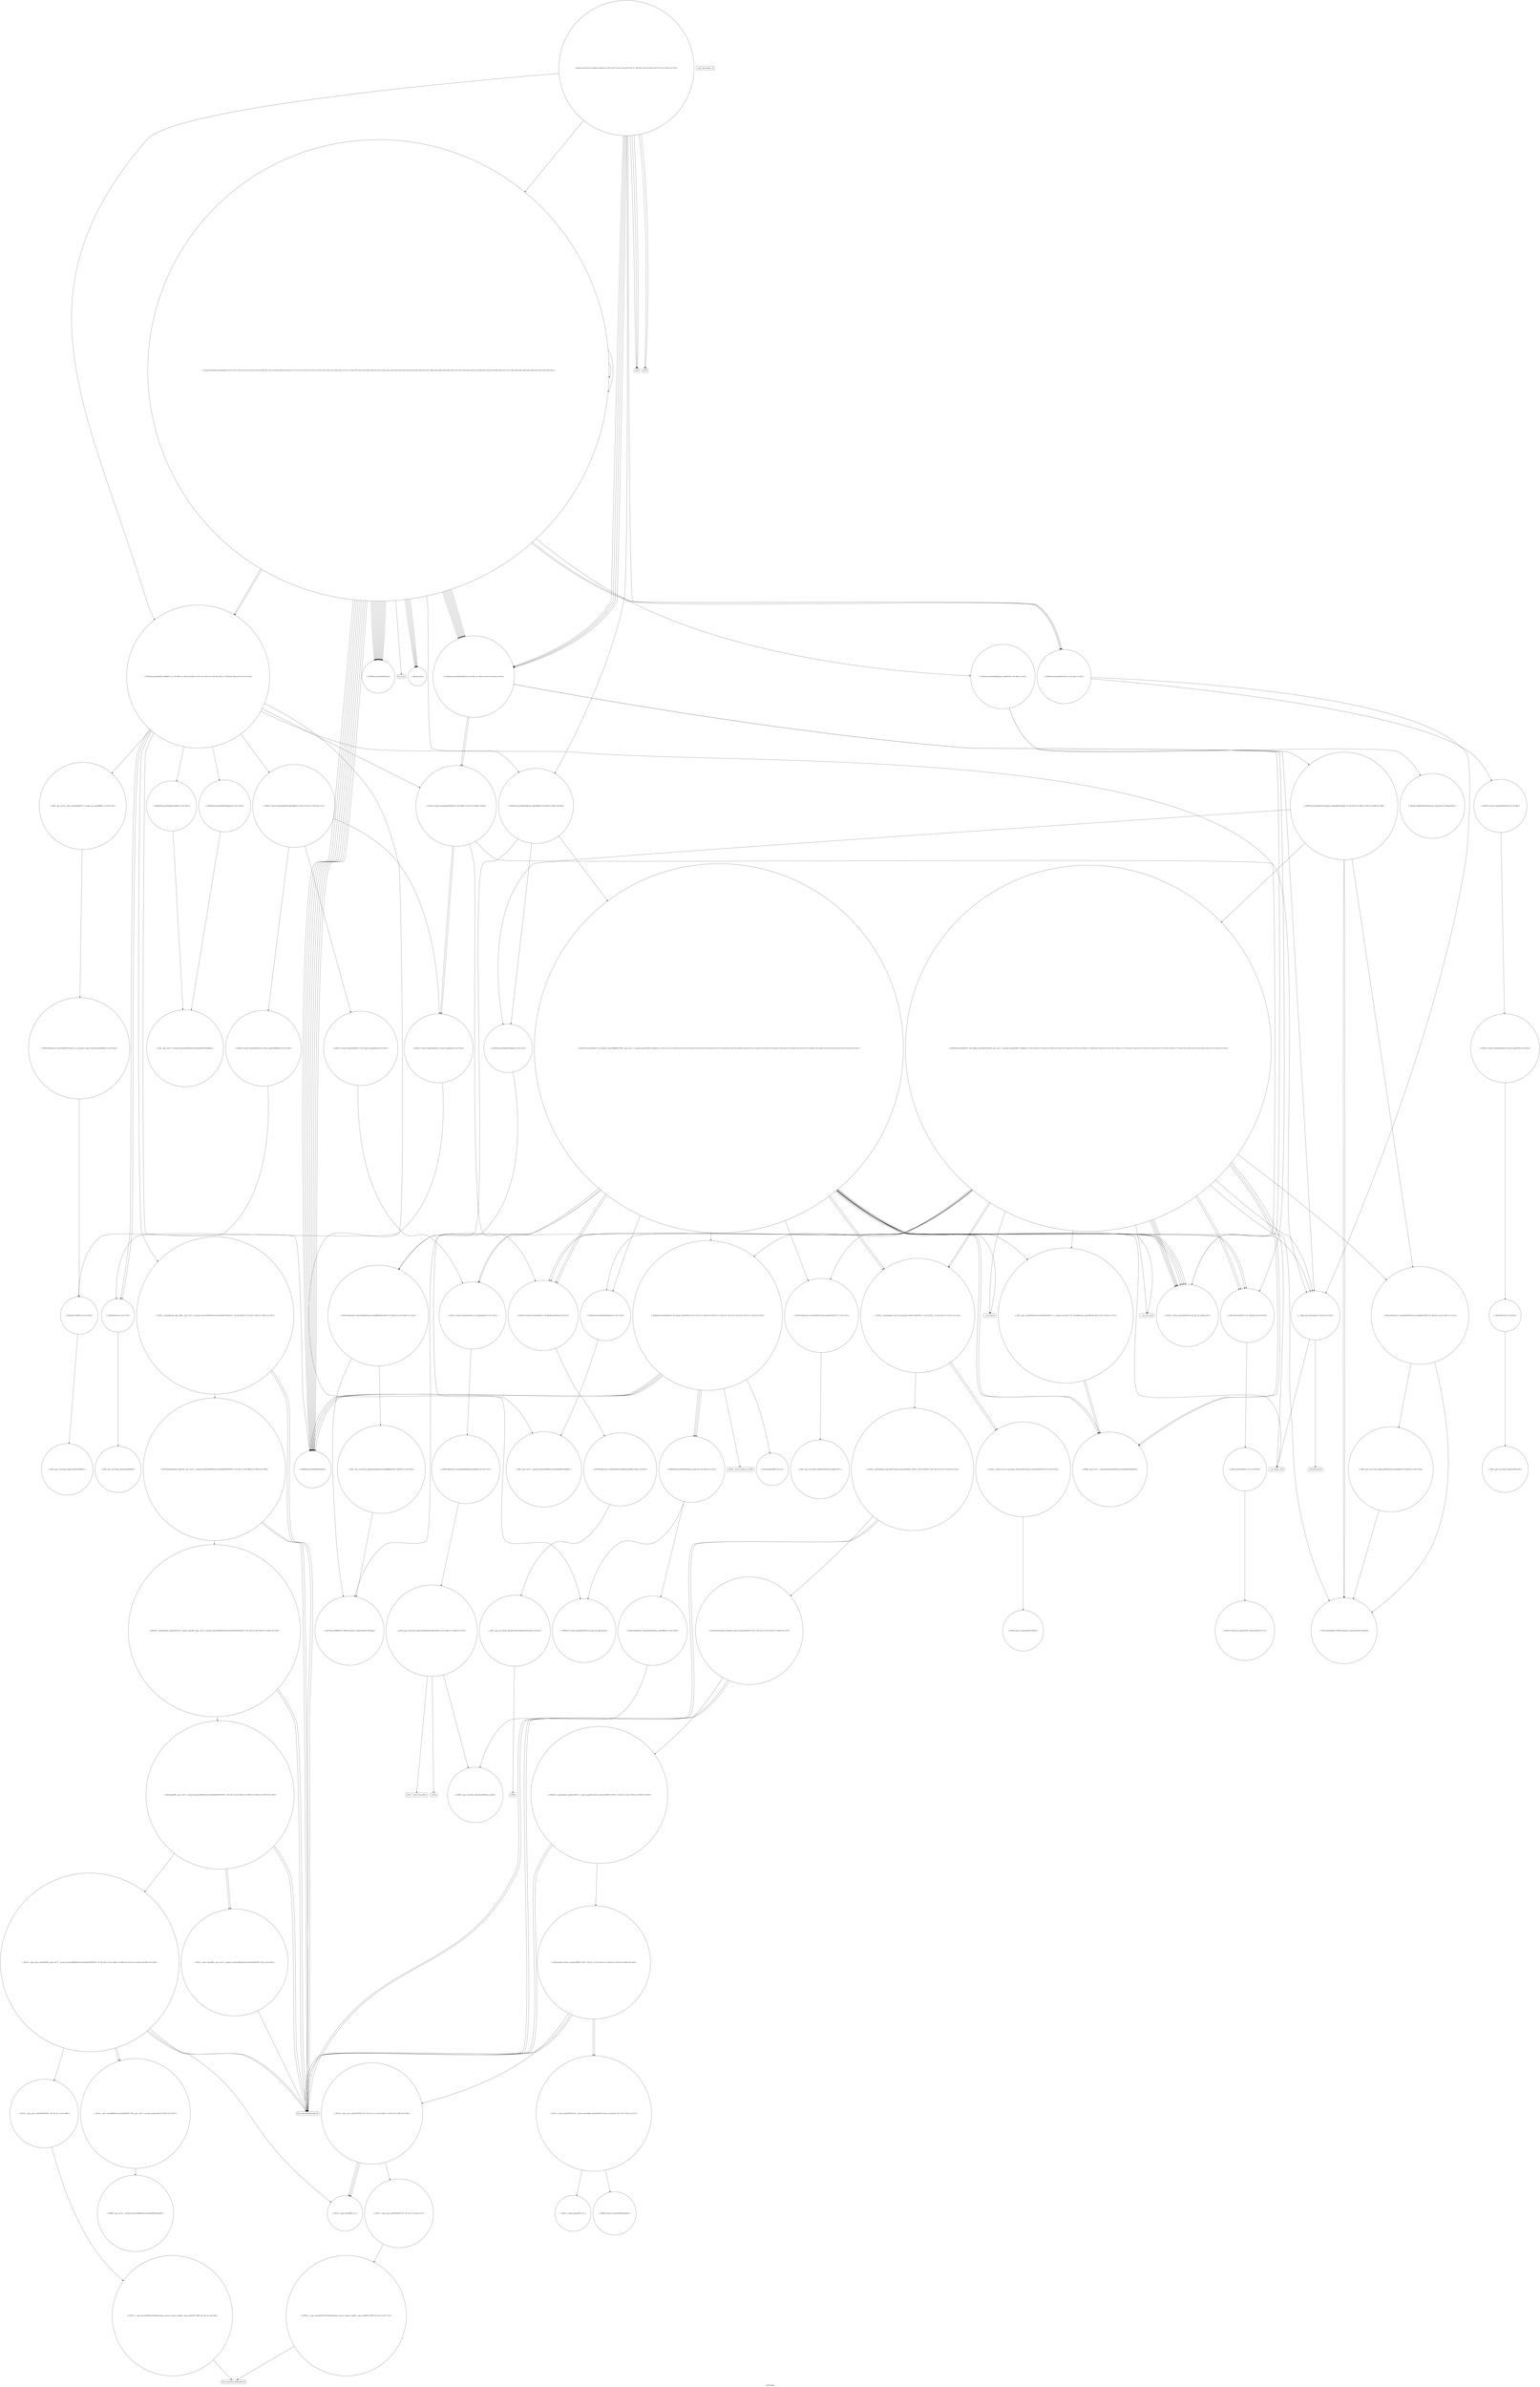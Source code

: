 digraph "Call Graph" {
	label="Call Graph";

	Node0x564071eaea60 [shape=record,shape=circle,label="{_Z8subtractii}"];
	Node0x5640721217c0 [shape=record,shape=circle,label="{_ZSt12__miter_baseIN9__gnu_cxx17__normal_iteratorIPKiSt6vectorIiSaIiEEEEET_S8_|{<s0>205}}"];
	Node0x5640721217c0:s0 -> Node0x5640721209c0[color=black];
	Node0x56407211de20 [shape=record,shape=circle,label="{_ZNSt6vectorIiSaIiEEC2ERKS1_|{<s0>48|<s1>49|<s2>50|<s3>51|<s4>52|<s5>53|<s6>54|<s7>55|<s8>56|<s9>57|<s10>58}}"];
	Node0x56407211de20:s0 -> Node0x56407211dba0[color=black];
	Node0x56407211de20:s1 -> Node0x5640721204c0[color=black];
	Node0x56407211de20:s2 -> Node0x564072121040[color=black];
	Node0x56407211de20:s3 -> Node0x5640721210c0[color=black];
	Node0x56407211de20:s4 -> Node0x564072121140[color=black];
	Node0x56407211de20:s5 -> Node0x564072121240[color=black];
	Node0x56407211de20:s6 -> Node0x5640721212c0[color=black];
	Node0x56407211de20:s7 -> Node0x56407211e5a0[color=black];
	Node0x56407211de20:s8 -> Node0x5640721211c0[color=black];
	Node0x56407211de20:s9 -> Node0x564072121140[color=black];
	Node0x56407211de20:s10 -> Node0x56407211e620[color=black];
	Node0x56407211f320 [shape=record,shape=circle,label="{_ZNSt6vectorIiSaIiEE17_M_realloc_insertIJRKiEEEvN9__gnu_cxx17__normal_iteratorIPiS1_EEDpOT_|{<s0>211|<s1>212|<s2>213|<s3>214|<s4>215|<s5>216|<s6>217|<s7>218|<s8>219|<s9>220|<s10>221|<s11>222|<s12>223|<s13>224|<s14>225|<s15>226|<s16>227|<s17>228|<s18>229|<s19>230|<s20>231|<s21>232|<s22>233}}"];
	Node0x56407211f320:s0 -> Node0x56407211ee20[color=black];
	Node0x56407211f320:s1 -> Node0x56407211ef20[color=black];
	Node0x56407211f320:s2 -> Node0x56407211eea0[color=black];
	Node0x56407211f320:s3 -> Node0x56407211efa0[color=black];
	Node0x56407211f320:s4 -> Node0x56407211f420[color=black];
	Node0x56407211f320:s5 -> Node0x56407211f2a0[color=black];
	Node0x56407211f320:s6 -> Node0x56407211f0a0[color=black];
	Node0x56407211f320:s7 -> Node0x56407211e5a0[color=black];
	Node0x56407211f320:s8 -> Node0x56407211f020[color=black];
	Node0x56407211f320:s9 -> Node0x56407211f0a0[color=black];
	Node0x56407211f320:s10 -> Node0x56407211e5a0[color=black];
	Node0x56407211f320:s11 -> Node0x56407211f020[color=black];
	Node0x56407211f320:s12 -> Node0x56407211e2a0[color=black];
	Node0x56407211f320:s13 -> Node0x56407211f120[color=black];
	Node0x56407211f320:s14 -> Node0x56407211f220[color=black];
	Node0x56407211f320:s15 -> Node0x56407211e5a0[color=black];
	Node0x56407211f320:s16 -> Node0x56407211e520[color=black];
	Node0x56407211f320:s17 -> Node0x56407211e7a0[color=black];
	Node0x56407211f320:s18 -> Node0x56407211f1a0[color=black];
	Node0x56407211f320:s19 -> Node0x56407211e5a0[color=black];
	Node0x56407211f320:s20 -> Node0x56407211e520[color=black];
	Node0x56407211f320:s21 -> Node0x56407211e7a0[color=black];
	Node0x56407211f320:s22 -> Node0x56407211e220[color=black];
	Node0x56407211e1a0 [shape=record,shape=circle,label="{_ZNSt12_Vector_baseIiSaIiEEC2Ev|{<s0>80}}"];
	Node0x56407211e1a0:s0 -> Node0x56407211e3a0[color=black];
	Node0x56407211e520 [shape=record,shape=circle,label="{_ZSt8_DestroyIPiiEvT_S1_RSaIT0_E|{<s0>85}}"];
	Node0x56407211e520:s0 -> Node0x56407211e6a0[color=black];
	Node0x56407211e8a0 [shape=record,shape=circle,label="{_ZNSt16allocator_traitsISaIiEE10deallocateERS0_Pim|{<s0>93}}"];
	Node0x56407211e8a0:s0 -> Node0x56407211e920[color=black];
	Node0x56407211ec20 [shape=record,shape=circle,label="{_ZSt7forwardIiEOT_RNSt16remove_referenceIS0_E4typeE}"];
	Node0x56407211efa0 [shape=record,shape=circle,label="{_ZNSt12_Vector_baseIiSaIiEE11_M_allocateEm|{<s0>139}}"];
	Node0x56407211efa0:s0 -> Node0x564072120640[color=black];
	Node0x564072120340 [shape=record,shape=Mrecord,label="{_ZSt20__throw_length_errorPKc}"];
	Node0x5640721206c0 [shape=record,shape=circle,label="{_ZN9__gnu_cxx13new_allocatorIiE8allocateEmPKv|{<s0>148|<s1>149|<s2>150}}"];
	Node0x5640721206c0:s0 -> Node0x564072120540[color=black];
	Node0x5640721206c0:s1 -> Node0x564072120740[color=black];
	Node0x5640721206c0:s2 -> Node0x5640721207c0[color=black];
	Node0x564072120a40 [shape=record,shape=circle,label="{_ZNSt20__uninitialized_copyILb1EE13__uninit_copyISt13move_iteratorIPiES3_EET0_T_S6_S5_|{<s0>158|<s1>159|<s2>160}}"];
	Node0x564072120a40:s0 -> Node0x5640721209c0[color=black];
	Node0x564072120a40:s1 -> Node0x5640721209c0[color=black];
	Node0x564072120a40:s2 -> Node0x564072120ac0[color=black];
	Node0x564072120dc0 [shape=record,shape=Mrecord,label="{llvm.memmove.p0i8.p0i8.i64}"];
	Node0x564072121140 [shape=record,shape=circle,label="{_ZNSaIiED2Ev|{<s0>178}}"];
	Node0x564072121140:s0 -> Node0x56407211ea20[color=black];
	Node0x5640721214c0 [shape=record,shape=circle,label="{_ZNSt12_Vector_baseIiSaIiEE12_Vector_implC2ERKS0_|{<s0>186}}"];
	Node0x5640721214c0:s0 -> Node0x5640721213c0[color=black];
	Node0x564071eaeae0 [shape=record,shape=circle,label="{_Z7processSt6vectorIiSaIiEE|{<s0>1|<s1>2|<s2>3|<s3>4|<s4>5|<s5>6|<s6>7|<s7>8|<s8>9|<s9>10|<s10>11|<s11>12|<s12>13|<s13>14|<s14>15|<s15>16|<s16>17|<s17>18|<s18>19|<s19>20|<s20>21|<s21>22|<s22>23|<s23>24|<s24>25|<s25>26|<s26>27|<s27>28|<s28>29|<s29>30|<s30>31|<s31>32|<s32>33|<s33>34|<s34>35|<s35>36|<s36>37|<s37>38|<s38>39|<s39>40|<s40>41|<s41>42|<s42>43}}"];
	Node0x564071eaeae0:s0 -> Node0x56407211dba0[color=black];
	Node0x564071eaeae0:s1 -> Node0x56407211dc20[color=black];
	Node0x564071eaeae0:s2 -> Node0x56407211dc20[color=black];
	Node0x564071eaeae0:s3 -> Node0x564071eaea60[color=black];
	Node0x564071eaeae0:s4 -> Node0x56407211dba0[color=black];
	Node0x564071eaeae0:s5 -> Node0x56407211dc20[color=black];
	Node0x564071eaeae0:s6 -> Node0x56407211dc20[color=black];
	Node0x564071eaeae0:s7 -> Node0x564071eaea60[color=black];
	Node0x564071eaeae0:s8 -> Node0x56407211dba0[color=black];
	Node0x564071eaeae0:s9 -> Node0x56407211dba0[color=black];
	Node0x564071eaeae0:s10 -> Node0x56407211dc20[color=black];
	Node0x564071eaeae0:s11 -> Node0x56407211dca0[color=black];
	Node0x564071eaeae0:s12 -> Node0x56407211dba0[color=black];
	Node0x564071eaeae0:s13 -> Node0x56407211dc20[color=black];
	Node0x564071eaeae0:s14 -> Node0x564071eaea60[color=black];
	Node0x564071eaeae0:s15 -> Node0x56407211dd20[color=black];
	Node0x564071eaeae0:s16 -> Node0x56407211de20[color=black];
	Node0x564071eaeae0:s17 -> Node0x564071eaeae0[color=black];
	Node0x564071eaeae0:s18 -> Node0x56407211dea0[color=black];
	Node0x564071eaeae0:s19 -> Node0x56407211dea0[color=black];
	Node0x564071eaeae0:s20 -> Node0x56407211dea0[color=black];
	Node0x564071eaeae0:s21 -> Node0x56407211dea0[color=black];
	Node0x564071eaeae0:s22 -> Node0x56407211dc20[color=black];
	Node0x564071eaeae0:s23 -> Node0x56407211dc20[color=black];
	Node0x564071eaeae0:s24 -> Node0x564071eaea60[color=black];
	Node0x564071eaeae0:s25 -> Node0x56407211dba0[color=black];
	Node0x564071eaeae0:s26 -> Node0x56407211dc20[color=black];
	Node0x564071eaeae0:s27 -> Node0x56407211dc20[color=black];
	Node0x564071eaeae0:s28 -> Node0x564071eaea60[color=black];
	Node0x564071eaeae0:s29 -> Node0x56407211dba0[color=black];
	Node0x564071eaeae0:s30 -> Node0x56407211dba0[color=black];
	Node0x564071eaeae0:s31 -> Node0x56407211dc20[color=black];
	Node0x564071eaeae0:s32 -> Node0x56407211dca0[color=black];
	Node0x564071eaeae0:s33 -> Node0x56407211dba0[color=black];
	Node0x564071eaeae0:s34 -> Node0x56407211dc20[color=black];
	Node0x564071eaeae0:s35 -> Node0x56407211df20[color=black];
	Node0x564071eaeae0:s36 -> Node0x56407211de20[color=black];
	Node0x564071eaeae0:s37 -> Node0x564071eaeae0[color=black];
	Node0x564071eaeae0:s38 -> Node0x56407211dea0[color=black];
	Node0x564071eaeae0:s39 -> Node0x56407211dea0[color=black];
	Node0x564071eaeae0:s40 -> Node0x56407211dea0[color=black];
	Node0x564071eaeae0:s41 -> Node0x56407211dea0[color=black];
	Node0x564071eaeae0:s42 -> Node0x56407211dfa0[color=black];
	Node0x564072121840 [shape=record,shape=circle,label="{_ZSt13__copy_move_aILb0EPKiPiET1_T0_S4_S3_|{<s0>206}}"];
	Node0x564072121840:s0 -> Node0x564072121940[color=black];
	Node0x56407211dea0 [shape=record,shape=circle,label="{_ZNSt6vectorIiSaIiEED2Ev|{<s0>59|<s1>60|<s2>61|<s3>62|<s4>63}}"];
	Node0x56407211dea0:s0 -> Node0x56407211e5a0[color=black];
	Node0x56407211dea0:s1 -> Node0x56407211e520[color=black];
	Node0x56407211dea0:s2 -> Node0x56407211e620[color=black];
	Node0x56407211dea0:s3 -> Node0x56407211e620[color=black];
	Node0x56407211dea0:s4 -> Node0x56407211e220[color=black];
	Node0x56407211f3a0 [shape=record,shape=circle,label="{_ZN9__gnu_cxx13new_allocatorIiE9constructIiJRKiEEEvPT_DpOT0_|{<s0>234}}"];
	Node0x56407211f3a0:s0 -> Node0x56407211f420[color=black];
	Node0x56407211e220 [shape=record,shape=circle,label="{__clang_call_terminate|{<s0>81|<s1>82}}"];
	Node0x56407211e220:s0 -> Node0x56407211e2a0[color=black];
	Node0x56407211e220:s1 -> Node0x56407211e320[color=black];
	Node0x56407211e5a0 [shape=record,shape=circle,label="{_ZNSt12_Vector_baseIiSaIiEE19_M_get_Tp_allocatorEv}"];
	Node0x56407211e920 [shape=record,shape=circle,label="{_ZN9__gnu_cxx13new_allocatorIiE10deallocateEPim|{<s0>94}}"];
	Node0x56407211e920:s0 -> Node0x56407211e9a0[color=black];
	Node0x56407211eca0 [shape=record,shape=circle,label="{_ZNSt6vectorIiSaIiEE17_M_realloc_insertIJiEEEvN9__gnu_cxx17__normal_iteratorIPiS1_EEDpOT_|{<s0>102|<s1>103|<s2>104|<s3>105|<s4>106|<s5>107|<s6>108|<s7>109|<s8>110|<s9>111|<s10>112|<s11>113|<s12>114|<s13>115|<s14>116|<s15>117|<s16>118|<s17>119|<s18>120|<s19>121|<s20>122|<s21>123|<s22>124}}"];
	Node0x56407211eca0:s0 -> Node0x56407211ee20[color=black];
	Node0x56407211eca0:s1 -> Node0x56407211ef20[color=black];
	Node0x56407211eca0:s2 -> Node0x56407211eea0[color=black];
	Node0x56407211eca0:s3 -> Node0x56407211efa0[color=black];
	Node0x56407211eca0:s4 -> Node0x56407211ec20[color=black];
	Node0x56407211eca0:s5 -> Node0x56407211eba0[color=black];
	Node0x56407211eca0:s6 -> Node0x56407211f0a0[color=black];
	Node0x56407211eca0:s7 -> Node0x56407211e5a0[color=black];
	Node0x56407211eca0:s8 -> Node0x56407211f020[color=black];
	Node0x56407211eca0:s9 -> Node0x56407211f0a0[color=black];
	Node0x56407211eca0:s10 -> Node0x56407211e5a0[color=black];
	Node0x56407211eca0:s11 -> Node0x56407211f020[color=black];
	Node0x56407211eca0:s12 -> Node0x56407211e2a0[color=black];
	Node0x56407211eca0:s13 -> Node0x56407211f120[color=black];
	Node0x56407211eca0:s14 -> Node0x56407211f220[color=black];
	Node0x56407211eca0:s15 -> Node0x56407211e5a0[color=black];
	Node0x56407211eca0:s16 -> Node0x56407211e520[color=black];
	Node0x56407211eca0:s17 -> Node0x56407211e7a0[color=black];
	Node0x56407211eca0:s18 -> Node0x56407211f1a0[color=black];
	Node0x56407211eca0:s19 -> Node0x56407211e5a0[color=black];
	Node0x56407211eca0:s20 -> Node0x56407211e520[color=black];
	Node0x56407211eca0:s21 -> Node0x56407211e7a0[color=black];
	Node0x56407211eca0:s22 -> Node0x56407211e220[color=black];
	Node0x56407211f020 [shape=record,shape=circle,label="{_ZSt34__uninitialized_move_if_noexcept_aIPiS0_SaIiEET0_T_S3_S2_RT1_|{<s0>140|<s1>141|<s2>142}}"];
	Node0x56407211f020:s0 -> Node0x5640721208c0[color=black];
	Node0x56407211f020:s1 -> Node0x5640721208c0[color=black];
	Node0x56407211f020:s2 -> Node0x564072120840[color=black];
	Node0x5640721203c0 [shape=record,shape=circle,label="{_ZSt3maxImERKT_S2_S2_}"];
	Node0x564072120740 [shape=record,shape=Mrecord,label="{_ZSt17__throw_bad_allocv}"];
	Node0x564072120ac0 [shape=record,shape=circle,label="{_ZSt4copyISt13move_iteratorIPiES1_ET0_T_S4_S3_|{<s0>161|<s1>162|<s2>163|<s3>164|<s4>165}}"];
	Node0x564072120ac0:s0 -> Node0x5640721209c0[color=black];
	Node0x564072120ac0:s1 -> Node0x564072120bc0[color=black];
	Node0x564072120ac0:s2 -> Node0x5640721209c0[color=black];
	Node0x564072120ac0:s3 -> Node0x564072120bc0[color=black];
	Node0x564072120ac0:s4 -> Node0x564072120b40[color=black];
	Node0x564072120e40 [shape=record,shape=circle,label="{_ZSt12__miter_baseIPiET_S1_}"];
	Node0x5640721211c0 [shape=record,shape=circle,label="{_ZSt22__uninitialized_copy_aIN9__gnu_cxx17__normal_iteratorIPKiSt6vectorIiSaIiEEEEPiiET0_T_SA_S9_RSaIT1_E|{<s0>179|<s1>180|<s2>181}}"];
	Node0x5640721211c0:s0 -> Node0x5640721209c0[color=black];
	Node0x5640721211c0:s1 -> Node0x5640721209c0[color=black];
	Node0x5640721211c0:s2 -> Node0x5640721215c0[color=black];
	Node0x564072121540 [shape=record,shape=circle,label="{_ZNSt12_Vector_baseIiSaIiEE17_M_create_storageEm|{<s0>187}}"];
	Node0x564072121540:s0 -> Node0x56407211efa0[color=black];
	Node0x56407211dba0 [shape=record,shape=circle,label="{_ZNKSt6vectorIiSaIiEE4sizeEv}"];
	Node0x5640721218c0 [shape=record,shape=circle,label="{_ZSt12__niter_baseIPKiSt6vectorIiSaIiEEET_N9__gnu_cxx17__normal_iteratorIS5_T0_EE|{<s0>207}}"];
	Node0x5640721218c0:s0 -> Node0x5640721219c0[color=black];
	Node0x56407211df20 [shape=record,shape=circle,label="{_ZNSt6vectorIiSaIiEE9push_backERKi|{<s0>64|<s1>65|<s2>66}}"];
	Node0x56407211df20:s0 -> Node0x56407211f2a0[color=black];
	Node0x56407211df20:s1 -> Node0x56407211ed20[color=black];
	Node0x56407211df20:s2 -> Node0x56407211f320[color=black];
	Node0x56407211f420 [shape=record,shape=circle,label="{_ZSt7forwardIRKiEOT_RNSt16remove_referenceIS2_E4typeE}"];
	Node0x56407211e2a0 [shape=record,shape=Mrecord,label="{__cxa_begin_catch}"];
	Node0x56407211e620 [shape=record,shape=circle,label="{_ZNSt12_Vector_baseIiSaIiEED2Ev|{<s0>86|<s1>87|<s2>88|<s3>89}}"];
	Node0x56407211e620:s0 -> Node0x56407211e7a0[color=black];
	Node0x56407211e620:s1 -> Node0x56407211e820[color=black];
	Node0x56407211e620:s2 -> Node0x56407211e820[color=black];
	Node0x56407211e620:s3 -> Node0x56407211e220[color=black];
	Node0x56407211e9a0 [shape=record,shape=Mrecord,label="{_ZdlPv}"];
	Node0x56407211ed20 [shape=record,shape=circle,label="{_ZNSt6vectorIiSaIiEE3endEv|{<s0>125}}"];
	Node0x56407211ed20:s0 -> Node0x5640721205c0[color=black];
	Node0x56407211f0a0 [shape=record,shape=circle,label="{_ZNK9__gnu_cxx17__normal_iteratorIPiSt6vectorIiSaIiEEE4baseEv}"];
	Node0x564072120440 [shape=record,shape=circle,label="{_ZNSt16allocator_traitsISaIiEE8max_sizeERKS0_|{<s0>146}}"];
	Node0x564072120440:s0 -> Node0x564072120540[color=black];
	Node0x5640721207c0 [shape=record,shape=Mrecord,label="{_Znwm}"];
	Node0x564072120b40 [shape=record,shape=circle,label="{_ZSt14__copy_move_a2ILb1EPiS0_ET1_T0_S2_S1_|{<s0>166|<s1>167|<s2>168|<s3>169}}"];
	Node0x564072120b40:s0 -> Node0x564072120cc0[color=black];
	Node0x564072120b40:s1 -> Node0x564072120cc0[color=black];
	Node0x564072120b40:s2 -> Node0x564072120cc0[color=black];
	Node0x564072120b40:s3 -> Node0x564072120c40[color=black];
	Node0x564072120ec0 [shape=record,shape=circle,label="{_ZNKSt13move_iteratorIPiE4baseEv}"];
	Node0x564072121240 [shape=record,shape=circle,label="{_ZNKSt6vectorIiSaIiEE5beginEv|{<s0>182}}"];
	Node0x564072121240:s0 -> Node0x564072121a40[color=black];
	Node0x5640721215c0 [shape=record,shape=circle,label="{_ZSt18uninitialized_copyIN9__gnu_cxx17__normal_iteratorIPKiSt6vectorIiSaIiEEEEPiET0_T_SA_S9_|{<s0>188|<s1>189|<s2>190}}"];
	Node0x5640721215c0:s0 -> Node0x5640721209c0[color=black];
	Node0x5640721215c0:s1 -> Node0x5640721209c0[color=black];
	Node0x5640721215c0:s2 -> Node0x564072121640[color=black];
	Node0x56407211dc20 [shape=record,shape=circle,label="{_ZNSt6vectorIiSaIiEEixEm}"];
	Node0x564072121940 [shape=record,shape=circle,label="{_ZNSt11__copy_moveILb0ELb1ESt26random_access_iterator_tagE8__copy_mIiEEPT_PKS3_S6_S4_|{<s0>208}}"];
	Node0x564072121940:s0 -> Node0x564072120dc0[color=black];
	Node0x56407211dfa0 [shape=record,shape=Mrecord,label="{llvm.trap}"];
	Node0x56407211e320 [shape=record,shape=Mrecord,label="{_ZSt9terminatev}"];
	Node0x56407211e6a0 [shape=record,shape=circle,label="{_ZSt8_DestroyIPiEvT_S1_|{<s0>90}}"];
	Node0x56407211e6a0:s0 -> Node0x56407211e720[color=black];
	Node0x56407211ea20 [shape=record,shape=circle,label="{_ZN9__gnu_cxx13new_allocatorIiED2Ev}"];
	Node0x56407211eda0 [shape=record,shape=circle,label="{_ZN9__gnu_cxx13new_allocatorIiE9constructIiJiEEEvPT_DpOT0_|{<s0>126}}"];
	Node0x56407211eda0:s0 -> Node0x56407211ec20[color=black];
	Node0x56407211f120 [shape=record,shape=circle,label="{_ZNSt16allocator_traitsISaIiEE7destroyIiEEvRS0_PT_|{<s0>143}}"];
	Node0x56407211f120:s0 -> Node0x564072120fc0[color=black];
	Node0x5640721204c0 [shape=record,shape=circle,label="{_ZNKSt12_Vector_baseIiSaIiEE19_M_get_Tp_allocatorEv}"];
	Node0x564072120840 [shape=record,shape=circle,label="{_ZSt22__uninitialized_copy_aISt13move_iteratorIPiES1_iET0_T_S4_S3_RSaIT1_E|{<s0>151|<s1>152|<s2>153}}"];
	Node0x564072120840:s0 -> Node0x5640721209c0[color=black];
	Node0x564072120840:s1 -> Node0x5640721209c0[color=black];
	Node0x564072120840:s2 -> Node0x564072120940[color=black];
	Node0x564072120bc0 [shape=record,shape=circle,label="{_ZSt12__miter_baseIPiEDTcl12__miter_basecldtfp_4baseEEESt13move_iteratorIT_E|{<s0>170|<s1>171}}"];
	Node0x564072120bc0:s0 -> Node0x564072120ec0[color=black];
	Node0x564072120bc0:s1 -> Node0x564072120e40[color=black];
	Node0x564072120f40 [shape=record,shape=circle,label="{_ZNSt13move_iteratorIPiEC2ES0_}"];
	Node0x5640721212c0 [shape=record,shape=circle,label="{_ZNKSt6vectorIiSaIiEE3endEv|{<s0>183}}"];
	Node0x5640721212c0:s0 -> Node0x564072121a40[color=black];
	Node0x564072121640 [shape=record,shape=circle,label="{_ZNSt20__uninitialized_copyILb1EE13__uninit_copyIN9__gnu_cxx17__normal_iteratorIPKiSt6vectorIiSaIiEEEEPiEET0_T_SC_SB_|{<s0>191|<s1>192|<s2>193}}"];
	Node0x564072121640:s0 -> Node0x5640721209c0[color=black];
	Node0x564072121640:s1 -> Node0x5640721209c0[color=black];
	Node0x564072121640:s2 -> Node0x5640721216c0[color=black];
	Node0x56407211dca0 [shape=record,shape=circle,label="{_ZNSt6vectorIiSaIiEEC2Ev|{<s0>44|<s1>45}}"];
	Node0x56407211dca0:s0 -> Node0x56407211e1a0[color=black];
	Node0x56407211dca0:s1 -> Node0x56407211e220[color=black];
	Node0x5640721219c0 [shape=record,shape=circle,label="{_ZNK9__gnu_cxx17__normal_iteratorIPKiSt6vectorIiSaIiEEE4baseEv}"];
	Node0x56407211e020 [shape=record,shape=circle,label="{main|{<s0>67|<s1>68|<s2>69|<s3>70|<s4>71|<s5>72|<s6>73|<s7>74|<s8>75|<s9>76|<s10>77|<s11>78|<s12>79}}"];
	Node0x56407211e020:s0 -> Node0x56407211e0a0[color=black];
	Node0x56407211e020:s1 -> Node0x56407211e0a0[color=black];
	Node0x56407211e020:s2 -> Node0x56407211dca0[color=black];
	Node0x56407211e020:s3 -> Node0x56407211e0a0[color=black];
	Node0x56407211e020:s4 -> Node0x56407211df20[color=black];
	Node0x56407211e020:s5 -> Node0x56407211de20[color=black];
	Node0x56407211e020:s6 -> Node0x564071eaeae0[color=black];
	Node0x56407211e020:s7 -> Node0x56407211dea0[color=black];
	Node0x56407211e020:s8 -> Node0x56407211e120[color=black];
	Node0x56407211e020:s9 -> Node0x56407211dea0[color=black];
	Node0x56407211e020:s10 -> Node0x56407211e120[color=black];
	Node0x56407211e020:s11 -> Node0x56407211dea0[color=black];
	Node0x56407211e020:s12 -> Node0x56407211dea0[color=black];
	Node0x56407211e3a0 [shape=record,shape=circle,label="{_ZNSt12_Vector_baseIiSaIiEE12_Vector_implC2Ev|{<s0>83}}"];
	Node0x56407211e3a0:s0 -> Node0x56407211e420[color=black];
	Node0x56407211e720 [shape=record,shape=circle,label="{_ZNSt12_Destroy_auxILb1EE9__destroyIPiEEvT_S3_}"];
	Node0x56407211eaa0 [shape=record,shape=circle,label="{_ZNSt6vectorIiSaIiEE12emplace_backIJiEEEvDpOT_|{<s0>95|<s1>96|<s2>97|<s3>98|<s4>99}}"];
	Node0x56407211eaa0:s0 -> Node0x56407211ec20[color=black];
	Node0x56407211eaa0:s1 -> Node0x56407211eba0[color=black];
	Node0x56407211eaa0:s2 -> Node0x56407211ed20[color=black];
	Node0x56407211eaa0:s3 -> Node0x56407211ec20[color=black];
	Node0x56407211eaa0:s4 -> Node0x56407211eca0[color=black];
	Node0x56407211ee20 [shape=record,shape=circle,label="{_ZNKSt6vectorIiSaIiEE12_M_check_lenEmPKc|{<s0>127|<s1>128|<s2>129|<s3>130|<s4>131|<s5>132|<s6>133|<s7>134|<s8>135}}"];
	Node0x56407211ee20:s0 -> Node0x5640721202c0[color=black];
	Node0x56407211ee20:s1 -> Node0x56407211dba0[color=black];
	Node0x56407211ee20:s2 -> Node0x564072120340[color=black];
	Node0x56407211ee20:s3 -> Node0x56407211dba0[color=black];
	Node0x56407211ee20:s4 -> Node0x56407211dba0[color=black];
	Node0x56407211ee20:s5 -> Node0x5640721203c0[color=black];
	Node0x56407211ee20:s6 -> Node0x56407211dba0[color=black];
	Node0x56407211ee20:s7 -> Node0x5640721202c0[color=black];
	Node0x56407211ee20:s8 -> Node0x5640721202c0[color=black];
	Node0x56407211f1a0 [shape=record,shape=Mrecord,label="{__cxa_rethrow}"];
	Node0x564072120540 [shape=record,shape=circle,label="{_ZNK9__gnu_cxx13new_allocatorIiE8max_sizeEv}"];
	Node0x5640721208c0 [shape=record,shape=circle,label="{_ZSt32__make_move_if_noexcept_iteratorIiSt13move_iteratorIPiEET0_PT_|{<s0>154}}"];
	Node0x5640721208c0:s0 -> Node0x564072120f40[color=black];
	Node0x564072120c40 [shape=record,shape=circle,label="{_ZSt13__copy_move_aILb1EPiS0_ET1_T0_S2_S1_|{<s0>172}}"];
	Node0x564072120c40:s0 -> Node0x564072120d40[color=black];
	Node0x564072120fc0 [shape=record,shape=circle,label="{_ZN9__gnu_cxx13new_allocatorIiE7destroyIiEEvPT_}"];
	Node0x564072121340 [shape=record,shape=circle,label="{_ZNSt16allocator_traitsISaIiEE37select_on_container_copy_constructionERKS0_|{<s0>184}}"];
	Node0x564072121340:s0 -> Node0x5640721213c0[color=black];
	Node0x5640721216c0 [shape=record,shape=circle,label="{_ZSt4copyIN9__gnu_cxx17__normal_iteratorIPKiSt6vectorIiSaIiEEEEPiET0_T_SA_S9_|{<s0>194|<s1>195|<s2>196|<s3>197|<s4>198}}"];
	Node0x5640721216c0:s0 -> Node0x5640721209c0[color=black];
	Node0x5640721216c0:s1 -> Node0x5640721217c0[color=black];
	Node0x5640721216c0:s2 -> Node0x5640721209c0[color=black];
	Node0x5640721216c0:s3 -> Node0x5640721217c0[color=black];
	Node0x5640721216c0:s4 -> Node0x564072121740[color=black];
	Node0x56407211dd20 [shape=record,shape=circle,label="{_ZNSt6vectorIiSaIiEE9push_backEOi|{<s0>46|<s1>47}}"];
	Node0x56407211dd20:s0 -> Node0x56407211eb20[color=black];
	Node0x56407211dd20:s1 -> Node0x56407211eaa0[color=black];
	Node0x564072121a40 [shape=record,shape=circle,label="{_ZN9__gnu_cxx17__normal_iteratorIPKiSt6vectorIiSaIiEEEC2ERKS2_}"];
	Node0x56407211e0a0 [shape=record,shape=Mrecord,label="{scanf}"];
	Node0x56407211e420 [shape=record,shape=circle,label="{_ZNSaIiEC2Ev|{<s0>84}}"];
	Node0x56407211e420:s0 -> Node0x56407211e4a0[color=black];
	Node0x56407211e7a0 [shape=record,shape=circle,label="{_ZNSt12_Vector_baseIiSaIiEE13_M_deallocateEPim|{<s0>91}}"];
	Node0x56407211e7a0:s0 -> Node0x56407211e8a0[color=black];
	Node0x56407211eb20 [shape=record,shape=circle,label="{_ZSt4moveIRiEONSt16remove_referenceIT_E4typeEOS2_}"];
	Node0x56407211eea0 [shape=record,shape=circle,label="{_ZN9__gnu_cxxmiIPiSt6vectorIiSaIiEEEENS_17__normal_iteratorIT_T0_E15difference_typeERKS8_SB_|{<s0>136|<s1>137}}"];
	Node0x56407211eea0:s0 -> Node0x56407211f0a0[color=black];
	Node0x56407211eea0:s1 -> Node0x56407211f0a0[color=black];
	Node0x56407211f220 [shape=record,shape=Mrecord,label="{__cxa_end_catch}"];
	Node0x5640721205c0 [shape=record,shape=circle,label="{_ZN9__gnu_cxx17__normal_iteratorIPiSt6vectorIiSaIiEEEC2ERKS1_}"];
	Node0x564072120940 [shape=record,shape=circle,label="{_ZSt18uninitialized_copyISt13move_iteratorIPiES1_ET0_T_S4_S3_|{<s0>155|<s1>156|<s2>157}}"];
	Node0x564072120940:s0 -> Node0x5640721209c0[color=black];
	Node0x564072120940:s1 -> Node0x5640721209c0[color=black];
	Node0x564072120940:s2 -> Node0x564072120a40[color=black];
	Node0x564072120cc0 [shape=record,shape=circle,label="{_ZSt12__niter_baseIPiET_S1_}"];
	Node0x564072121040 [shape=record,shape=circle,label="{_ZN9__gnu_cxx14__alloc_traitsISaIiEE17_S_select_on_copyERKS1_|{<s0>174}}"];
	Node0x564072121040:s0 -> Node0x564072121340[color=black];
	Node0x5640721213c0 [shape=record,shape=circle,label="{_ZNSaIiEC2ERKS_|{<s0>185}}"];
	Node0x5640721213c0:s0 -> Node0x564072121440[color=black];
	Node0x564072121740 [shape=record,shape=circle,label="{_ZSt14__copy_move_a2ILb0EN9__gnu_cxx17__normal_iteratorIPKiSt6vectorIiSaIiEEEEPiET1_T0_SA_S9_|{<s0>199|<s1>200|<s2>201|<s3>202|<s4>203|<s5>204}}"];
	Node0x564072121740:s0 -> Node0x5640721209c0[color=black];
	Node0x564072121740:s1 -> Node0x5640721218c0[color=black];
	Node0x564072121740:s2 -> Node0x5640721209c0[color=black];
	Node0x564072121740:s3 -> Node0x5640721218c0[color=black];
	Node0x564072121740:s4 -> Node0x564072120cc0[color=black];
	Node0x564072121740:s5 -> Node0x564072121840[color=black];
	Node0x56407211dda0 [shape=record,shape=Mrecord,label="{__gxx_personality_v0}"];
	Node0x56407211f2a0 [shape=record,shape=circle,label="{_ZNSt16allocator_traitsISaIiEE9constructIiJRKiEEEvRS0_PT_DpOT0_|{<s0>209|<s1>210}}"];
	Node0x56407211f2a0:s0 -> Node0x56407211f420[color=black];
	Node0x56407211f2a0:s1 -> Node0x56407211f3a0[color=black];
	Node0x56407211e120 [shape=record,shape=Mrecord,label="{printf}"];
	Node0x56407211e4a0 [shape=record,shape=circle,label="{_ZN9__gnu_cxx13new_allocatorIiEC2Ev}"];
	Node0x56407211e820 [shape=record,shape=circle,label="{_ZNSt12_Vector_baseIiSaIiEE12_Vector_implD2Ev|{<s0>92}}"];
	Node0x56407211e820:s0 -> Node0x564072121140[color=black];
	Node0x56407211eba0 [shape=record,shape=circle,label="{_ZNSt16allocator_traitsISaIiEE9constructIiJiEEEvRS0_PT_DpOT0_|{<s0>100|<s1>101}}"];
	Node0x56407211eba0:s0 -> Node0x56407211ec20[color=black];
	Node0x56407211eba0:s1 -> Node0x56407211eda0[color=black];
	Node0x56407211ef20 [shape=record,shape=circle,label="{_ZNSt6vectorIiSaIiEE5beginEv|{<s0>138}}"];
	Node0x56407211ef20:s0 -> Node0x5640721205c0[color=black];
	Node0x5640721202c0 [shape=record,shape=circle,label="{_ZNKSt6vectorIiSaIiEE8max_sizeEv|{<s0>144|<s1>145}}"];
	Node0x5640721202c0:s0 -> Node0x5640721204c0[color=black];
	Node0x5640721202c0:s1 -> Node0x564072120440[color=black];
	Node0x564072120640 [shape=record,shape=circle,label="{_ZNSt16allocator_traitsISaIiEE8allocateERS0_m|{<s0>147}}"];
	Node0x564072120640:s0 -> Node0x5640721206c0[color=black];
	Node0x5640721209c0 [shape=record,shape=Mrecord,label="{llvm.memcpy.p0i8.p0i8.i64}"];
	Node0x564072120d40 [shape=record,shape=circle,label="{_ZNSt11__copy_moveILb1ELb1ESt26random_access_iterator_tagE8__copy_mIiEEPT_PKS3_S6_S4_|{<s0>173}}"];
	Node0x564072120d40:s0 -> Node0x564072120dc0[color=black];
	Node0x5640721210c0 [shape=record,shape=circle,label="{_ZNSt12_Vector_baseIiSaIiEEC2EmRKS0_|{<s0>175|<s1>176|<s2>177}}"];
	Node0x5640721210c0:s0 -> Node0x5640721214c0[color=black];
	Node0x5640721210c0:s1 -> Node0x564072121540[color=black];
	Node0x5640721210c0:s2 -> Node0x56407211e820[color=black];
	Node0x564072121440 [shape=record,shape=circle,label="{_ZN9__gnu_cxx13new_allocatorIiEC2ERKS1_}"];
}
